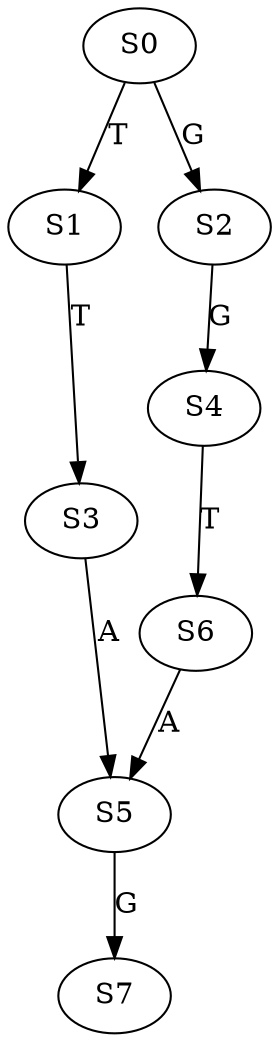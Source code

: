 strict digraph  {
	S0 -> S1 [ label = T ];
	S0 -> S2 [ label = G ];
	S1 -> S3 [ label = T ];
	S2 -> S4 [ label = G ];
	S3 -> S5 [ label = A ];
	S4 -> S6 [ label = T ];
	S5 -> S7 [ label = G ];
	S6 -> S5 [ label = A ];
}
